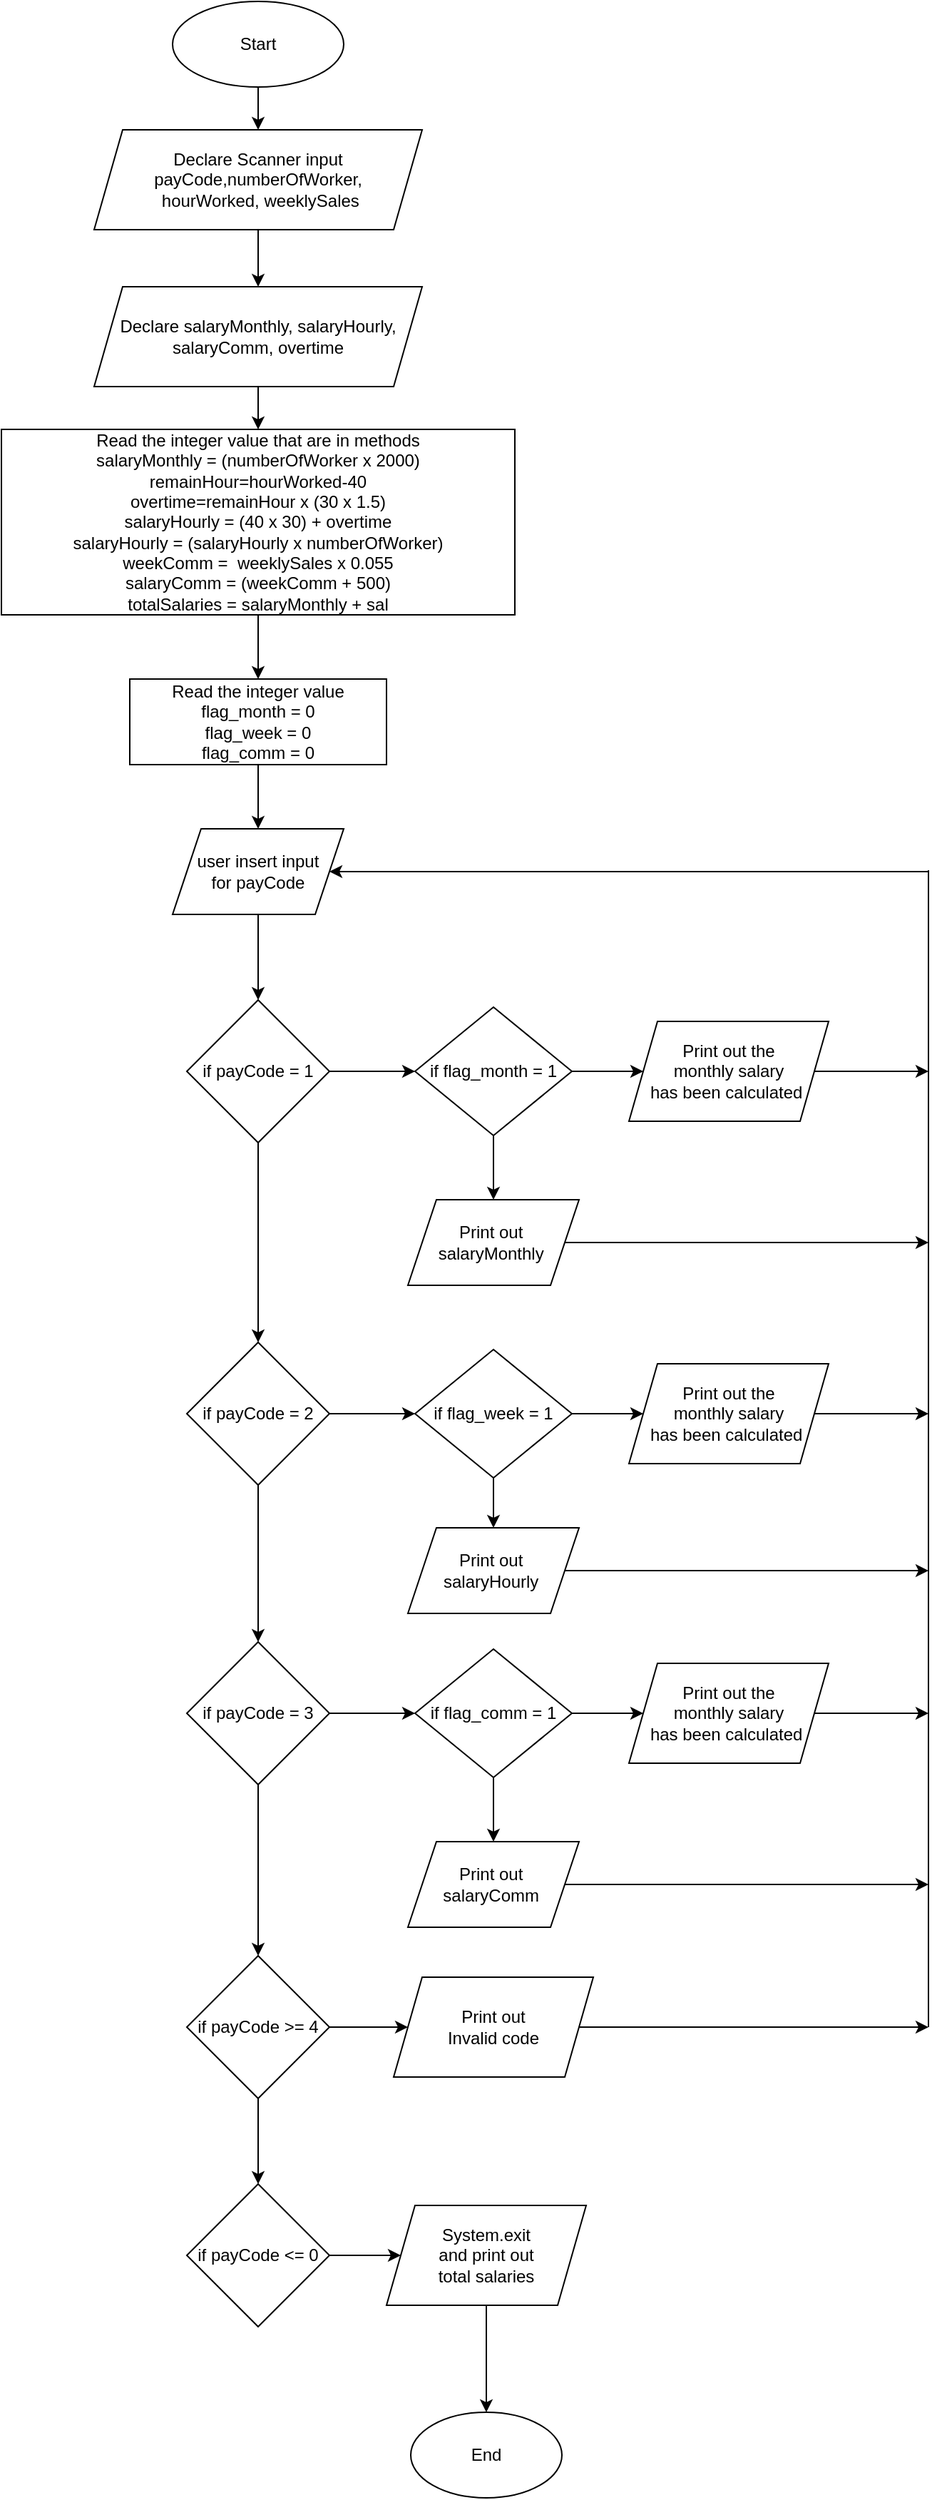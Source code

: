 <mxfile version="14.0.5" type="github">
  <diagram id="C5RBs43oDa-KdzZeNtuy" name="Page-1">
    <mxGraphModel dx="1278" dy="580" grid="1" gridSize="10" guides="1" tooltips="1" connect="1" arrows="1" fold="1" page="1" pageScale="1" pageWidth="827" pageHeight="1169" math="0" shadow="0">
      <root>
        <mxCell id="WIyWlLk6GJQsqaUBKTNV-0" />
        <mxCell id="WIyWlLk6GJQsqaUBKTNV-1" parent="WIyWlLk6GJQsqaUBKTNV-0" />
        <mxCell id="_EYWWL-SEhaXR9RercK8-18" value="" style="edgeStyle=orthogonalEdgeStyle;rounded=0;orthogonalLoop=1;jettySize=auto;html=1;" edge="1" parent="WIyWlLk6GJQsqaUBKTNV-1" source="_EYWWL-SEhaXR9RercK8-0" target="_EYWWL-SEhaXR9RercK8-1">
          <mxGeometry relative="1" as="geometry" />
        </mxCell>
        <mxCell id="_EYWWL-SEhaXR9RercK8-0" value="Start" style="ellipse;whiteSpace=wrap;html=1;" vertex="1" parent="WIyWlLk6GJQsqaUBKTNV-1">
          <mxGeometry x="190" y="50" width="120" height="60" as="geometry" />
        </mxCell>
        <mxCell id="_EYWWL-SEhaXR9RercK8-19" value="" style="edgeStyle=orthogonalEdgeStyle;rounded=0;orthogonalLoop=1;jettySize=auto;html=1;" edge="1" parent="WIyWlLk6GJQsqaUBKTNV-1" source="_EYWWL-SEhaXR9RercK8-1" target="_EYWWL-SEhaXR9RercK8-2">
          <mxGeometry relative="1" as="geometry" />
        </mxCell>
        <mxCell id="_EYWWL-SEhaXR9RercK8-1" value="Declare Scanner input payCode,numberOfWorker,&lt;br&gt;&amp;nbsp;hourWorked, weeklySales" style="shape=parallelogram;perimeter=parallelogramPerimeter;whiteSpace=wrap;html=1;fixedSize=1;" vertex="1" parent="WIyWlLk6GJQsqaUBKTNV-1">
          <mxGeometry x="135" y="140" width="230" height="70" as="geometry" />
        </mxCell>
        <mxCell id="_EYWWL-SEhaXR9RercK8-20" value="" style="edgeStyle=orthogonalEdgeStyle;rounded=0;orthogonalLoop=1;jettySize=auto;html=1;" edge="1" parent="WIyWlLk6GJQsqaUBKTNV-1" source="_EYWWL-SEhaXR9RercK8-2" target="_EYWWL-SEhaXR9RercK8-3">
          <mxGeometry relative="1" as="geometry" />
        </mxCell>
        <mxCell id="_EYWWL-SEhaXR9RercK8-2" value="Declare salaryMonthly, salaryHourly, salaryComm, overtime" style="shape=parallelogram;perimeter=parallelogramPerimeter;whiteSpace=wrap;html=1;fixedSize=1;" vertex="1" parent="WIyWlLk6GJQsqaUBKTNV-1">
          <mxGeometry x="135" y="250" width="230" height="70" as="geometry" />
        </mxCell>
        <mxCell id="_EYWWL-SEhaXR9RercK8-21" value="" style="edgeStyle=orthogonalEdgeStyle;rounded=0;orthogonalLoop=1;jettySize=auto;html=1;" edge="1" parent="WIyWlLk6GJQsqaUBKTNV-1" source="_EYWWL-SEhaXR9RercK8-3" target="_EYWWL-SEhaXR9RercK8-4">
          <mxGeometry relative="1" as="geometry" />
        </mxCell>
        <mxCell id="_EYWWL-SEhaXR9RercK8-3" value="Read the integer value that are in methods&lt;br&gt;salaryMonthly = (numberOfWorker x 2000)&lt;br&gt;remainHour=hourWorked-40&lt;br&gt;overtime=remainHour x (30 x 1.5)&lt;br&gt;salaryHourly = (40 x 30) + overtime&lt;br&gt;salaryHourly = (salaryHourly x numberOfWorker)&lt;br&gt;weekComm =&amp;nbsp; weeklySales x 0.055&lt;br&gt;salaryComm = (weekComm + 500)&lt;br&gt;totalSalaries = salaryMonthly + sal" style="rounded=0;whiteSpace=wrap;html=1;" vertex="1" parent="WIyWlLk6GJQsqaUBKTNV-1">
          <mxGeometry x="70" y="350" width="360" height="130" as="geometry" />
        </mxCell>
        <mxCell id="_EYWWL-SEhaXR9RercK8-43" value="" style="edgeStyle=orthogonalEdgeStyle;rounded=0;orthogonalLoop=1;jettySize=auto;html=1;" edge="1" parent="WIyWlLk6GJQsqaUBKTNV-1" source="_EYWWL-SEhaXR9RercK8-4" target="_EYWWL-SEhaXR9RercK8-42">
          <mxGeometry relative="1" as="geometry" />
        </mxCell>
        <mxCell id="_EYWWL-SEhaXR9RercK8-4" value="Read the integer value&lt;br&gt;flag_month = 0&lt;br&gt;flag_week = 0&lt;br&gt;flag_comm = 0" style="rounded=0;whiteSpace=wrap;html=1;" vertex="1" parent="WIyWlLk6GJQsqaUBKTNV-1">
          <mxGeometry x="160" y="525" width="180" height="60" as="geometry" />
        </mxCell>
        <mxCell id="_EYWWL-SEhaXR9RercK8-23" value="" style="edgeStyle=orthogonalEdgeStyle;rounded=0;orthogonalLoop=1;jettySize=auto;html=1;" edge="1" parent="WIyWlLk6GJQsqaUBKTNV-1" source="_EYWWL-SEhaXR9RercK8-5" target="_EYWWL-SEhaXR9RercK8-6">
          <mxGeometry relative="1" as="geometry" />
        </mxCell>
        <mxCell id="_EYWWL-SEhaXR9RercK8-5" value="if payCode = 1" style="rhombus;whiteSpace=wrap;html=1;" vertex="1" parent="WIyWlLk6GJQsqaUBKTNV-1">
          <mxGeometry x="200" y="750" width="100" height="100" as="geometry" />
        </mxCell>
        <mxCell id="_EYWWL-SEhaXR9RercK8-24" value="" style="edgeStyle=orthogonalEdgeStyle;rounded=0;orthogonalLoop=1;jettySize=auto;html=1;" edge="1" parent="WIyWlLk6GJQsqaUBKTNV-1" source="_EYWWL-SEhaXR9RercK8-6" target="_EYWWL-SEhaXR9RercK8-7">
          <mxGeometry relative="1" as="geometry" />
        </mxCell>
        <mxCell id="_EYWWL-SEhaXR9RercK8-33" value="" style="edgeStyle=orthogonalEdgeStyle;rounded=0;orthogonalLoop=1;jettySize=auto;html=1;" edge="1" parent="WIyWlLk6GJQsqaUBKTNV-1" source="_EYWWL-SEhaXR9RercK8-6" target="_EYWWL-SEhaXR9RercK8-32">
          <mxGeometry relative="1" as="geometry" />
        </mxCell>
        <mxCell id="_EYWWL-SEhaXR9RercK8-6" value="if flag_month = 1" style="rhombus;whiteSpace=wrap;html=1;" vertex="1" parent="WIyWlLk6GJQsqaUBKTNV-1">
          <mxGeometry x="360" y="755" width="110" height="90" as="geometry" />
        </mxCell>
        <mxCell id="_EYWWL-SEhaXR9RercK8-7" value="Print out the &lt;br&gt;monthly salary &lt;br&gt;has been calculated&amp;nbsp;" style="shape=parallelogram;perimeter=parallelogramPerimeter;whiteSpace=wrap;html=1;fixedSize=1;" vertex="1" parent="WIyWlLk6GJQsqaUBKTNV-1">
          <mxGeometry x="510" y="765" width="140" height="70" as="geometry" />
        </mxCell>
        <mxCell id="_EYWWL-SEhaXR9RercK8-25" value="" style="edgeStyle=orthogonalEdgeStyle;rounded=0;orthogonalLoop=1;jettySize=auto;html=1;" edge="1" parent="WIyWlLk6GJQsqaUBKTNV-1" source="_EYWWL-SEhaXR9RercK8-8" target="_EYWWL-SEhaXR9RercK8-12">
          <mxGeometry relative="1" as="geometry" />
        </mxCell>
        <mxCell id="_EYWWL-SEhaXR9RercK8-8" value="if payCode = 2" style="rhombus;whiteSpace=wrap;html=1;" vertex="1" parent="WIyWlLk6GJQsqaUBKTNV-1">
          <mxGeometry x="200" y="990" width="100" height="100" as="geometry" />
        </mxCell>
        <mxCell id="_EYWWL-SEhaXR9RercK8-27" value="" style="edgeStyle=orthogonalEdgeStyle;rounded=0;orthogonalLoop=1;jettySize=auto;html=1;" edge="1" parent="WIyWlLk6GJQsqaUBKTNV-1" source="_EYWWL-SEhaXR9RercK8-9" target="_EYWWL-SEhaXR9RercK8-13">
          <mxGeometry relative="1" as="geometry" />
        </mxCell>
        <mxCell id="_EYWWL-SEhaXR9RercK8-9" value="if payCode = 3" style="rhombus;whiteSpace=wrap;html=1;" vertex="1" parent="WIyWlLk6GJQsqaUBKTNV-1">
          <mxGeometry x="200" y="1200" width="100" height="100" as="geometry" />
        </mxCell>
        <mxCell id="_EYWWL-SEhaXR9RercK8-29" value="" style="edgeStyle=orthogonalEdgeStyle;rounded=0;orthogonalLoop=1;jettySize=auto;html=1;" edge="1" parent="WIyWlLk6GJQsqaUBKTNV-1" source="_EYWWL-SEhaXR9RercK8-10" target="_EYWWL-SEhaXR9RercK8-16">
          <mxGeometry relative="1" as="geometry" />
        </mxCell>
        <mxCell id="_EYWWL-SEhaXR9RercK8-10" value="if payCode &amp;gt;= 4" style="rhombus;whiteSpace=wrap;html=1;" vertex="1" parent="WIyWlLk6GJQsqaUBKTNV-1">
          <mxGeometry x="200" y="1420" width="100" height="100" as="geometry" />
        </mxCell>
        <mxCell id="_EYWWL-SEhaXR9RercK8-30" value="" style="edgeStyle=orthogonalEdgeStyle;rounded=0;orthogonalLoop=1;jettySize=auto;html=1;" edge="1" parent="WIyWlLk6GJQsqaUBKTNV-1" source="_EYWWL-SEhaXR9RercK8-11" target="_EYWWL-SEhaXR9RercK8-17">
          <mxGeometry relative="1" as="geometry" />
        </mxCell>
        <mxCell id="_EYWWL-SEhaXR9RercK8-11" value="if payCode &amp;lt;= 0" style="rhombus;whiteSpace=wrap;html=1;" vertex="1" parent="WIyWlLk6GJQsqaUBKTNV-1">
          <mxGeometry x="200" y="1580" width="100" height="100" as="geometry" />
        </mxCell>
        <mxCell id="_EYWWL-SEhaXR9RercK8-26" value="" style="edgeStyle=orthogonalEdgeStyle;rounded=0;orthogonalLoop=1;jettySize=auto;html=1;" edge="1" parent="WIyWlLk6GJQsqaUBKTNV-1" source="_EYWWL-SEhaXR9RercK8-12" target="_EYWWL-SEhaXR9RercK8-14">
          <mxGeometry relative="1" as="geometry" />
        </mxCell>
        <mxCell id="_EYWWL-SEhaXR9RercK8-37" value="" style="edgeStyle=orthogonalEdgeStyle;rounded=0;orthogonalLoop=1;jettySize=auto;html=1;" edge="1" parent="WIyWlLk6GJQsqaUBKTNV-1" source="_EYWWL-SEhaXR9RercK8-12" target="_EYWWL-SEhaXR9RercK8-36">
          <mxGeometry relative="1" as="geometry" />
        </mxCell>
        <mxCell id="_EYWWL-SEhaXR9RercK8-12" value="if flag_week = 1" style="rhombus;whiteSpace=wrap;html=1;" vertex="1" parent="WIyWlLk6GJQsqaUBKTNV-1">
          <mxGeometry x="360" y="995" width="110" height="90" as="geometry" />
        </mxCell>
        <mxCell id="_EYWWL-SEhaXR9RercK8-28" value="" style="edgeStyle=orthogonalEdgeStyle;rounded=0;orthogonalLoop=1;jettySize=auto;html=1;" edge="1" parent="WIyWlLk6GJQsqaUBKTNV-1" source="_EYWWL-SEhaXR9RercK8-13" target="_EYWWL-SEhaXR9RercK8-15">
          <mxGeometry relative="1" as="geometry" />
        </mxCell>
        <mxCell id="_EYWWL-SEhaXR9RercK8-39" value="" style="edgeStyle=orthogonalEdgeStyle;rounded=0;orthogonalLoop=1;jettySize=auto;html=1;" edge="1" parent="WIyWlLk6GJQsqaUBKTNV-1" source="_EYWWL-SEhaXR9RercK8-13" target="_EYWWL-SEhaXR9RercK8-38">
          <mxGeometry relative="1" as="geometry" />
        </mxCell>
        <mxCell id="_EYWWL-SEhaXR9RercK8-13" value="if flag_comm = 1" style="rhombus;whiteSpace=wrap;html=1;" vertex="1" parent="WIyWlLk6GJQsqaUBKTNV-1">
          <mxGeometry x="360" y="1205" width="110" height="90" as="geometry" />
        </mxCell>
        <mxCell id="_EYWWL-SEhaXR9RercK8-14" value="Print out the &lt;br&gt;monthly salary &lt;br&gt;has been calculated&amp;nbsp;" style="shape=parallelogram;perimeter=parallelogramPerimeter;whiteSpace=wrap;html=1;fixedSize=1;" vertex="1" parent="WIyWlLk6GJQsqaUBKTNV-1">
          <mxGeometry x="510" y="1005" width="140" height="70" as="geometry" />
        </mxCell>
        <mxCell id="_EYWWL-SEhaXR9RercK8-15" value="Print out the &lt;br&gt;monthly salary &lt;br&gt;has been calculated&amp;nbsp;" style="shape=parallelogram;perimeter=parallelogramPerimeter;whiteSpace=wrap;html=1;fixedSize=1;" vertex="1" parent="WIyWlLk6GJQsqaUBKTNV-1">
          <mxGeometry x="510" y="1215" width="140" height="70" as="geometry" />
        </mxCell>
        <mxCell id="_EYWWL-SEhaXR9RercK8-16" value="Print out &lt;br&gt;Invalid code" style="shape=parallelogram;perimeter=parallelogramPerimeter;whiteSpace=wrap;html=1;fixedSize=1;" vertex="1" parent="WIyWlLk6GJQsqaUBKTNV-1">
          <mxGeometry x="345" y="1435" width="140" height="70" as="geometry" />
        </mxCell>
        <mxCell id="_EYWWL-SEhaXR9RercK8-67" value="" style="edgeStyle=orthogonalEdgeStyle;rounded=0;orthogonalLoop=1;jettySize=auto;html=1;" edge="1" parent="WIyWlLk6GJQsqaUBKTNV-1" source="_EYWWL-SEhaXR9RercK8-17" target="_EYWWL-SEhaXR9RercK8-66">
          <mxGeometry relative="1" as="geometry" />
        </mxCell>
        <mxCell id="_EYWWL-SEhaXR9RercK8-17" value="System.exit &lt;br&gt;and print out &lt;br&gt;total salaries" style="shape=parallelogram;perimeter=parallelogramPerimeter;whiteSpace=wrap;html=1;fixedSize=1;" vertex="1" parent="WIyWlLk6GJQsqaUBKTNV-1">
          <mxGeometry x="340" y="1595" width="140" height="70" as="geometry" />
        </mxCell>
        <mxCell id="_EYWWL-SEhaXR9RercK8-32" value="Print out&amp;nbsp;&lt;br&gt;salaryMonthly&amp;nbsp;" style="shape=parallelogram;perimeter=parallelogramPerimeter;whiteSpace=wrap;html=1;fixedSize=1;" vertex="1" parent="WIyWlLk6GJQsqaUBKTNV-1">
          <mxGeometry x="355" y="890" width="120" height="60" as="geometry" />
        </mxCell>
        <mxCell id="_EYWWL-SEhaXR9RercK8-36" value="Print out&amp;nbsp;&lt;br&gt;salaryHourly&amp;nbsp;" style="shape=parallelogram;perimeter=parallelogramPerimeter;whiteSpace=wrap;html=1;fixedSize=1;" vertex="1" parent="WIyWlLk6GJQsqaUBKTNV-1">
          <mxGeometry x="355" y="1120" width="120" height="60" as="geometry" />
        </mxCell>
        <mxCell id="_EYWWL-SEhaXR9RercK8-38" value="Print out&amp;nbsp;&lt;br&gt;salaryComm&amp;nbsp;" style="shape=parallelogram;perimeter=parallelogramPerimeter;whiteSpace=wrap;html=1;fixedSize=1;" vertex="1" parent="WIyWlLk6GJQsqaUBKTNV-1">
          <mxGeometry x="355" y="1340" width="120" height="60" as="geometry" />
        </mxCell>
        <mxCell id="_EYWWL-SEhaXR9RercK8-44" value="" style="edgeStyle=orthogonalEdgeStyle;rounded=0;orthogonalLoop=1;jettySize=auto;html=1;" edge="1" parent="WIyWlLk6GJQsqaUBKTNV-1" source="_EYWWL-SEhaXR9RercK8-42" target="_EYWWL-SEhaXR9RercK8-5">
          <mxGeometry relative="1" as="geometry" />
        </mxCell>
        <mxCell id="_EYWWL-SEhaXR9RercK8-42" value="user insert input &lt;br&gt;for payCode" style="shape=parallelogram;perimeter=parallelogramPerimeter;whiteSpace=wrap;html=1;fixedSize=1;" vertex="1" parent="WIyWlLk6GJQsqaUBKTNV-1">
          <mxGeometry x="190" y="630" width="120" height="60" as="geometry" />
        </mxCell>
        <mxCell id="_EYWWL-SEhaXR9RercK8-47" value="" style="endArrow=none;html=1;" edge="1" parent="WIyWlLk6GJQsqaUBKTNV-1">
          <mxGeometry width="50" height="50" relative="1" as="geometry">
            <mxPoint x="720" y="1470" as="sourcePoint" />
            <mxPoint x="720" y="659" as="targetPoint" />
          </mxGeometry>
        </mxCell>
        <mxCell id="_EYWWL-SEhaXR9RercK8-48" value="" style="endArrow=classic;html=1;" edge="1" parent="WIyWlLk6GJQsqaUBKTNV-1" target="_EYWWL-SEhaXR9RercK8-42">
          <mxGeometry width="50" height="50" relative="1" as="geometry">
            <mxPoint x="720" y="660" as="sourcePoint" />
            <mxPoint x="340" y="710" as="targetPoint" />
          </mxGeometry>
        </mxCell>
        <mxCell id="_EYWWL-SEhaXR9RercK8-55" value="" style="endArrow=classic;html=1;" edge="1" parent="WIyWlLk6GJQsqaUBKTNV-1">
          <mxGeometry width="50" height="50" relative="1" as="geometry">
            <mxPoint x="640" y="800" as="sourcePoint" />
            <mxPoint x="720" y="800" as="targetPoint" />
          </mxGeometry>
        </mxCell>
        <mxCell id="_EYWWL-SEhaXR9RercK8-56" value="" style="endArrow=classic;html=1;exitX=1;exitY=0.5;exitDx=0;exitDy=0;" edge="1" parent="WIyWlLk6GJQsqaUBKTNV-1" source="_EYWWL-SEhaXR9RercK8-32">
          <mxGeometry width="50" height="50" relative="1" as="geometry">
            <mxPoint x="390" y="860" as="sourcePoint" />
            <mxPoint x="720" y="920" as="targetPoint" />
          </mxGeometry>
        </mxCell>
        <mxCell id="_EYWWL-SEhaXR9RercK8-57" value="" style="endArrow=classic;html=1;" edge="1" parent="WIyWlLk6GJQsqaUBKTNV-1" source="_EYWWL-SEhaXR9RercK8-14">
          <mxGeometry width="50" height="50" relative="1" as="geometry">
            <mxPoint x="660" y="1070" as="sourcePoint" />
            <mxPoint x="720" y="1040" as="targetPoint" />
          </mxGeometry>
        </mxCell>
        <mxCell id="_EYWWL-SEhaXR9RercK8-58" value="" style="endArrow=classic;html=1;exitX=1;exitY=0.5;exitDx=0;exitDy=0;" edge="1" parent="WIyWlLk6GJQsqaUBKTNV-1" source="_EYWWL-SEhaXR9RercK8-36">
          <mxGeometry width="50" height="50" relative="1" as="geometry">
            <mxPoint x="520" y="1180" as="sourcePoint" />
            <mxPoint x="720" y="1150" as="targetPoint" />
          </mxGeometry>
        </mxCell>
        <mxCell id="_EYWWL-SEhaXR9RercK8-59" value="" style="endArrow=classic;html=1;" edge="1" parent="WIyWlLk6GJQsqaUBKTNV-1">
          <mxGeometry width="50" height="50" relative="1" as="geometry">
            <mxPoint x="640" y="1250" as="sourcePoint" />
            <mxPoint x="720" y="1250" as="targetPoint" />
          </mxGeometry>
        </mxCell>
        <mxCell id="_EYWWL-SEhaXR9RercK8-60" value="" style="endArrow=classic;html=1;exitX=1;exitY=0.5;exitDx=0;exitDy=0;" edge="1" parent="WIyWlLk6GJQsqaUBKTNV-1" source="_EYWWL-SEhaXR9RercK8-38">
          <mxGeometry width="50" height="50" relative="1" as="geometry">
            <mxPoint x="530" y="1400" as="sourcePoint" />
            <mxPoint x="720" y="1370" as="targetPoint" />
          </mxGeometry>
        </mxCell>
        <mxCell id="_EYWWL-SEhaXR9RercK8-61" value="" style="endArrow=classic;html=1;exitX=1;exitY=0.5;exitDx=0;exitDy=0;" edge="1" parent="WIyWlLk6GJQsqaUBKTNV-1" source="_EYWWL-SEhaXR9RercK8-16">
          <mxGeometry width="50" height="50" relative="1" as="geometry">
            <mxPoint x="490" y="1500" as="sourcePoint" />
            <mxPoint x="720" y="1470" as="targetPoint" />
          </mxGeometry>
        </mxCell>
        <mxCell id="_EYWWL-SEhaXR9RercK8-62" value="" style="endArrow=classic;html=1;entryX=0.5;entryY=0;entryDx=0;entryDy=0;exitX=0.5;exitY=1;exitDx=0;exitDy=0;" edge="1" parent="WIyWlLk6GJQsqaUBKTNV-1" source="_EYWWL-SEhaXR9RercK8-5" target="_EYWWL-SEhaXR9RercK8-8">
          <mxGeometry width="50" height="50" relative="1" as="geometry">
            <mxPoint x="190" y="950" as="sourcePoint" />
            <mxPoint x="240" y="900" as="targetPoint" />
          </mxGeometry>
        </mxCell>
        <mxCell id="_EYWWL-SEhaXR9RercK8-63" value="" style="endArrow=classic;html=1;entryX=0.5;entryY=0;entryDx=0;entryDy=0;exitX=0.5;exitY=1;exitDx=0;exitDy=0;" edge="1" parent="WIyWlLk6GJQsqaUBKTNV-1" source="_EYWWL-SEhaXR9RercK8-8" target="_EYWWL-SEhaXR9RercK8-9">
          <mxGeometry width="50" height="50" relative="1" as="geometry">
            <mxPoint x="150" y="1180" as="sourcePoint" />
            <mxPoint x="200" y="1130" as="targetPoint" />
          </mxGeometry>
        </mxCell>
        <mxCell id="_EYWWL-SEhaXR9RercK8-64" value="" style="endArrow=classic;html=1;entryX=0.5;entryY=0;entryDx=0;entryDy=0;exitX=0.5;exitY=1;exitDx=0;exitDy=0;" edge="1" parent="WIyWlLk6GJQsqaUBKTNV-1" source="_EYWWL-SEhaXR9RercK8-9" target="_EYWWL-SEhaXR9RercK8-10">
          <mxGeometry width="50" height="50" relative="1" as="geometry">
            <mxPoint x="200" y="1390" as="sourcePoint" />
            <mxPoint x="250" y="1340" as="targetPoint" />
          </mxGeometry>
        </mxCell>
        <mxCell id="_EYWWL-SEhaXR9RercK8-65" value="" style="endArrow=classic;html=1;entryX=0.5;entryY=0;entryDx=0;entryDy=0;exitX=0.5;exitY=1;exitDx=0;exitDy=0;" edge="1" parent="WIyWlLk6GJQsqaUBKTNV-1" source="_EYWWL-SEhaXR9RercK8-10" target="_EYWWL-SEhaXR9RercK8-11">
          <mxGeometry width="50" height="50" relative="1" as="geometry">
            <mxPoint x="130" y="1580" as="sourcePoint" />
            <mxPoint x="180" y="1530" as="targetPoint" />
          </mxGeometry>
        </mxCell>
        <mxCell id="_EYWWL-SEhaXR9RercK8-66" value="End" style="ellipse;whiteSpace=wrap;html=1;" vertex="1" parent="WIyWlLk6GJQsqaUBKTNV-1">
          <mxGeometry x="357" y="1740" width="106" height="60" as="geometry" />
        </mxCell>
      </root>
    </mxGraphModel>
  </diagram>
</mxfile>
